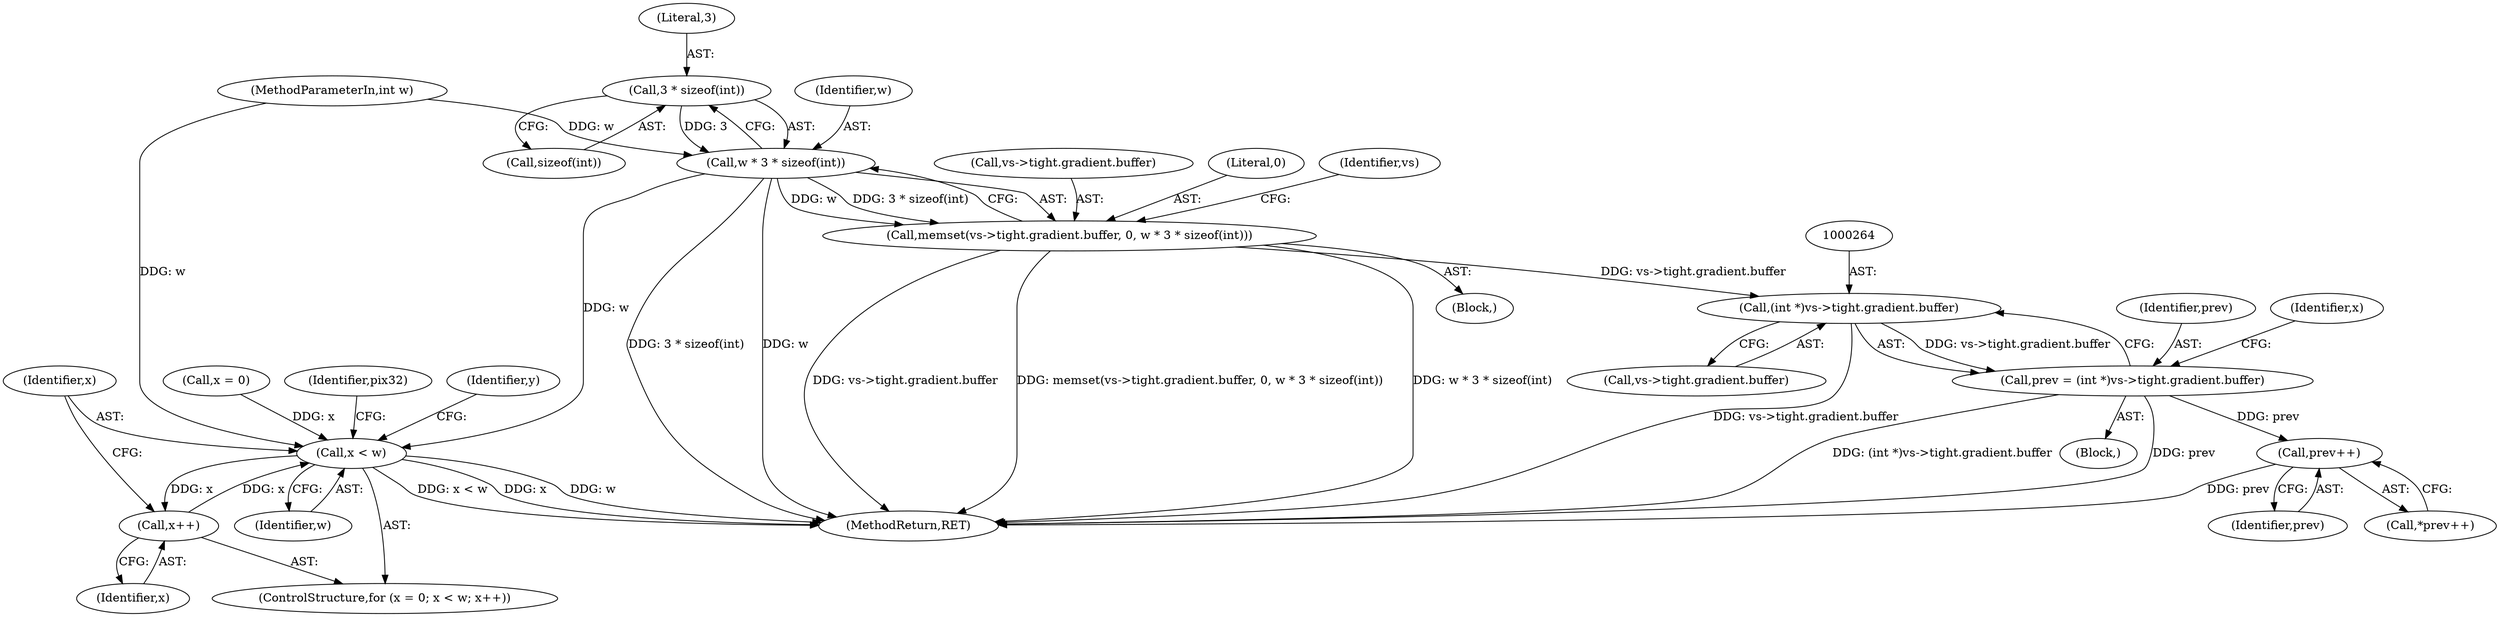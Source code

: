 digraph "0_qemu_9f64916da20eea67121d544698676295bbb105a7_7@API" {
"1000134" [label="(Call,3 * sizeof(int))"];
"1000132" [label="(Call,w * 3 * sizeof(int))"];
"1000123" [label="(Call,memset(vs->tight.gradient.buffer, 0, w * 3 * sizeof(int)))"];
"1000263" [label="(Call,(int *)vs->tight.gradient.buffer)"];
"1000261" [label="(Call,prev = (int *)vs->tight.gradient.buffer)"];
"1000332" [label="(Call,prev++)"];
"1000276" [label="(Call,x < w)"];
"1000279" [label="(Call,x++)"];
"1000133" [label="(Identifier,w)"];
"1000262" [label="(Identifier,prev)"];
"1000276" [label="(Call,x < w)"];
"1000136" [label="(Call,sizeof(int))"];
"1000273" [label="(Call,x = 0)"];
"1000265" [label="(Call,vs->tight.gradient.buffer)"];
"1000103" [label="(MethodParameterIn,int w)"];
"1000278" [label="(Identifier,w)"];
"1000378" [label="(MethodReturn,RET)"];
"1000279" [label="(Call,x++)"];
"1000240" [label="(Block,)"];
"1000283" [label="(Identifier,pix32)"];
"1000135" [label="(Literal,3)"];
"1000132" [label="(Call,w * 3 * sizeof(int))"];
"1000124" [label="(Call,vs->tight.gradient.buffer)"];
"1000263" [label="(Call,(int *)vs->tight.gradient.buffer)"];
"1000331" [label="(Call,*prev++)"];
"1000272" [label="(ControlStructure,for (x = 0; x < w; x++))"];
"1000280" [label="(Identifier,x)"];
"1000277" [label="(Identifier,x)"];
"1000131" [label="(Literal,0)"];
"1000261" [label="(Call,prev = (int *)vs->tight.gradient.buffer)"];
"1000239" [label="(Identifier,y)"];
"1000123" [label="(Call,memset(vs->tight.gradient.buffer, 0, w * 3 * sizeof(int)))"];
"1000134" [label="(Call,3 * sizeof(int))"];
"1000333" [label="(Identifier,prev)"];
"1000105" [label="(Block,)"];
"1000332" [label="(Call,prev++)"];
"1000143" [label="(Identifier,vs)"];
"1000274" [label="(Identifier,x)"];
"1000134" -> "1000132"  [label="AST: "];
"1000134" -> "1000136"  [label="CFG: "];
"1000135" -> "1000134"  [label="AST: "];
"1000136" -> "1000134"  [label="AST: "];
"1000132" -> "1000134"  [label="CFG: "];
"1000134" -> "1000132"  [label="DDG: 3"];
"1000132" -> "1000123"  [label="AST: "];
"1000133" -> "1000132"  [label="AST: "];
"1000123" -> "1000132"  [label="CFG: "];
"1000132" -> "1000378"  [label="DDG: 3 * sizeof(int)"];
"1000132" -> "1000378"  [label="DDG: w"];
"1000132" -> "1000123"  [label="DDG: w"];
"1000132" -> "1000123"  [label="DDG: 3 * sizeof(int)"];
"1000103" -> "1000132"  [label="DDG: w"];
"1000132" -> "1000276"  [label="DDG: w"];
"1000123" -> "1000105"  [label="AST: "];
"1000124" -> "1000123"  [label="AST: "];
"1000131" -> "1000123"  [label="AST: "];
"1000143" -> "1000123"  [label="CFG: "];
"1000123" -> "1000378"  [label="DDG: memset(vs->tight.gradient.buffer, 0, w * 3 * sizeof(int))"];
"1000123" -> "1000378"  [label="DDG: w * 3 * sizeof(int)"];
"1000123" -> "1000378"  [label="DDG: vs->tight.gradient.buffer"];
"1000123" -> "1000263"  [label="DDG: vs->tight.gradient.buffer"];
"1000263" -> "1000261"  [label="AST: "];
"1000263" -> "1000265"  [label="CFG: "];
"1000264" -> "1000263"  [label="AST: "];
"1000265" -> "1000263"  [label="AST: "];
"1000261" -> "1000263"  [label="CFG: "];
"1000263" -> "1000378"  [label="DDG: vs->tight.gradient.buffer"];
"1000263" -> "1000261"  [label="DDG: vs->tight.gradient.buffer"];
"1000261" -> "1000240"  [label="AST: "];
"1000262" -> "1000261"  [label="AST: "];
"1000274" -> "1000261"  [label="CFG: "];
"1000261" -> "1000378"  [label="DDG: (int *)vs->tight.gradient.buffer"];
"1000261" -> "1000378"  [label="DDG: prev"];
"1000261" -> "1000332"  [label="DDG: prev"];
"1000332" -> "1000331"  [label="AST: "];
"1000332" -> "1000333"  [label="CFG: "];
"1000333" -> "1000332"  [label="AST: "];
"1000331" -> "1000332"  [label="CFG: "];
"1000332" -> "1000378"  [label="DDG: prev"];
"1000276" -> "1000272"  [label="AST: "];
"1000276" -> "1000278"  [label="CFG: "];
"1000277" -> "1000276"  [label="AST: "];
"1000278" -> "1000276"  [label="AST: "];
"1000283" -> "1000276"  [label="CFG: "];
"1000239" -> "1000276"  [label="CFG: "];
"1000276" -> "1000378"  [label="DDG: w"];
"1000276" -> "1000378"  [label="DDG: x < w"];
"1000276" -> "1000378"  [label="DDG: x"];
"1000279" -> "1000276"  [label="DDG: x"];
"1000273" -> "1000276"  [label="DDG: x"];
"1000103" -> "1000276"  [label="DDG: w"];
"1000276" -> "1000279"  [label="DDG: x"];
"1000279" -> "1000272"  [label="AST: "];
"1000279" -> "1000280"  [label="CFG: "];
"1000280" -> "1000279"  [label="AST: "];
"1000277" -> "1000279"  [label="CFG: "];
}
